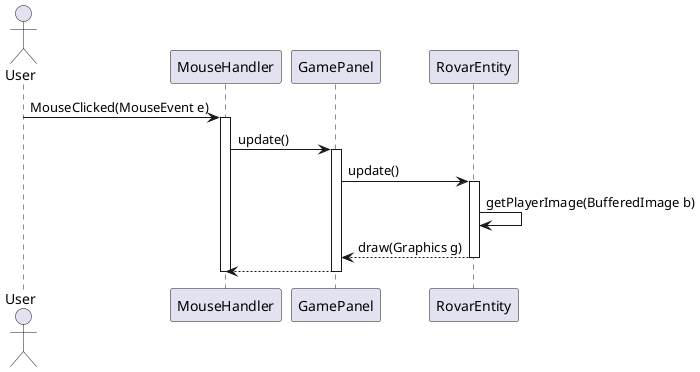 @startuml
actor User
participant "MouseHandler" as MouseHandler
participant "GamePanel" as GamePanel
participant "RovarEntity" as Entity

User -> MouseHandler: MouseClicked(MouseEvent e)
activate MouseHandler
MouseHandler -> GamePanel: update()
activate GamePanel
GamePanel -> Entity: update()
activate Entity
Entity -> Entity:  getPlayerImage(BufferedImage b)
Entity --> GamePanel: draw(Graphics g)
deactivate Entity
GamePanel --> MouseHandler:
deactivate GamePanel
deactivate MouseHandler
@enduml
